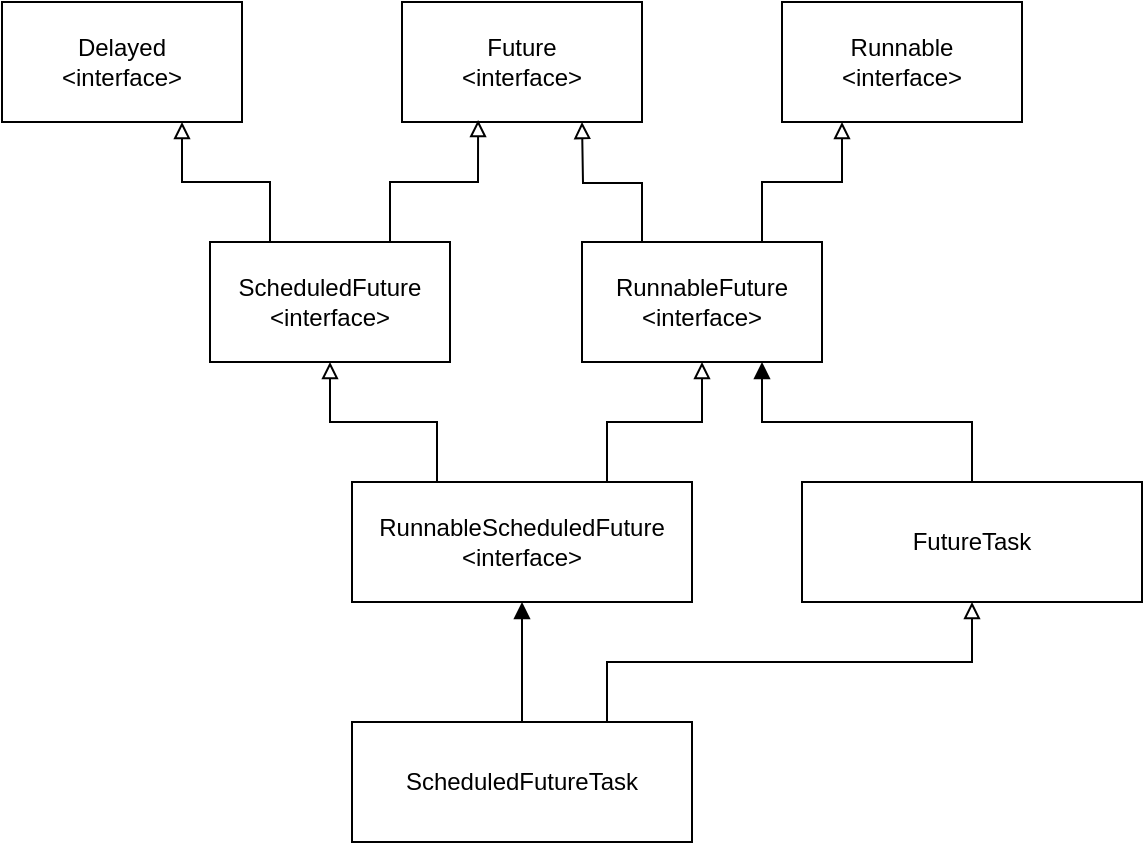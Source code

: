 <mxfile version="15.2.7" type="device"><diagram id="GyE36HR5r0_NSJblvIT3" name="第 1 页"><mxGraphModel dx="1422" dy="822" grid="1" gridSize="10" guides="1" tooltips="1" connect="1" arrows="1" fold="1" page="1" pageScale="1" pageWidth="827" pageHeight="1169" math="0" shadow="0"><root><mxCell id="0"/><mxCell id="1" parent="0"/><mxCell id="XuWU_Wml0f8_Mqa-9HNm-1" value="Future&lt;br&gt;&amp;lt;interface&amp;gt;" style="rounded=0;whiteSpace=wrap;html=1;" vertex="1" parent="1"><mxGeometry x="390" y="110" width="120" height="60" as="geometry"/></mxCell><mxCell id="XuWU_Wml0f8_Mqa-9HNm-2" value="Runnable&lt;br&gt;&amp;lt;interface&amp;gt;" style="rounded=0;whiteSpace=wrap;html=1;" vertex="1" parent="1"><mxGeometry x="580" y="110" width="120" height="60" as="geometry"/></mxCell><mxCell id="XuWU_Wml0f8_Mqa-9HNm-5" style="edgeStyle=orthogonalEdgeStyle;rounded=0;orthogonalLoop=1;jettySize=auto;html=1;exitX=0.25;exitY=0;exitDx=0;exitDy=0;endArrow=block;endFill=0;" edge="1" parent="1" source="XuWU_Wml0f8_Mqa-9HNm-4"><mxGeometry relative="1" as="geometry"><mxPoint x="480" y="170" as="targetPoint"/></mxGeometry></mxCell><mxCell id="XuWU_Wml0f8_Mqa-9HNm-6" style="edgeStyle=orthogonalEdgeStyle;rounded=0;orthogonalLoop=1;jettySize=auto;html=1;exitX=0.75;exitY=0;exitDx=0;exitDy=0;entryX=0.25;entryY=1;entryDx=0;entryDy=0;endArrow=block;endFill=0;" edge="1" parent="1" source="XuWU_Wml0f8_Mqa-9HNm-4" target="XuWU_Wml0f8_Mqa-9HNm-2"><mxGeometry relative="1" as="geometry"/></mxCell><mxCell id="XuWU_Wml0f8_Mqa-9HNm-4" value="RunnableFuture&lt;br&gt;&amp;lt;interface&amp;gt;" style="rounded=0;whiteSpace=wrap;html=1;" vertex="1" parent="1"><mxGeometry x="480" y="230" width="120" height="60" as="geometry"/></mxCell><mxCell id="XuWU_Wml0f8_Mqa-9HNm-7" value="Delayed&lt;br&gt;&amp;lt;interface&amp;gt;" style="rounded=0;whiteSpace=wrap;html=1;" vertex="1" parent="1"><mxGeometry x="190" y="110" width="120" height="60" as="geometry"/></mxCell><mxCell id="XuWU_Wml0f8_Mqa-9HNm-9" style="edgeStyle=orthogonalEdgeStyle;rounded=0;orthogonalLoop=1;jettySize=auto;html=1;exitX=0.75;exitY=0;exitDx=0;exitDy=0;entryX=0.317;entryY=0.983;entryDx=0;entryDy=0;entryPerimeter=0;endArrow=block;endFill=0;" edge="1" parent="1" source="XuWU_Wml0f8_Mqa-9HNm-8" target="XuWU_Wml0f8_Mqa-9HNm-1"><mxGeometry relative="1" as="geometry"/></mxCell><mxCell id="XuWU_Wml0f8_Mqa-9HNm-10" style="edgeStyle=orthogonalEdgeStyle;rounded=0;orthogonalLoop=1;jettySize=auto;html=1;exitX=0.25;exitY=0;exitDx=0;exitDy=0;entryX=0.75;entryY=1;entryDx=0;entryDy=0;endArrow=block;endFill=0;" edge="1" parent="1" source="XuWU_Wml0f8_Mqa-9HNm-8" target="XuWU_Wml0f8_Mqa-9HNm-7"><mxGeometry relative="1" as="geometry"/></mxCell><mxCell id="XuWU_Wml0f8_Mqa-9HNm-8" value="ScheduledFuture&lt;br&gt;&amp;lt;interface&amp;gt;" style="rounded=0;whiteSpace=wrap;html=1;" vertex="1" parent="1"><mxGeometry x="294" y="230" width="120" height="60" as="geometry"/></mxCell><mxCell id="XuWU_Wml0f8_Mqa-9HNm-12" style="edgeStyle=orthogonalEdgeStyle;rounded=0;orthogonalLoop=1;jettySize=auto;html=1;exitX=0.25;exitY=0;exitDx=0;exitDy=0;entryX=0.5;entryY=1;entryDx=0;entryDy=0;endArrow=block;endFill=0;" edge="1" parent="1" source="XuWU_Wml0f8_Mqa-9HNm-11" target="XuWU_Wml0f8_Mqa-9HNm-8"><mxGeometry relative="1" as="geometry"/></mxCell><mxCell id="XuWU_Wml0f8_Mqa-9HNm-13" style="edgeStyle=orthogonalEdgeStyle;rounded=0;orthogonalLoop=1;jettySize=auto;html=1;exitX=0.75;exitY=0;exitDx=0;exitDy=0;entryX=0.5;entryY=1;entryDx=0;entryDy=0;endArrow=block;endFill=0;" edge="1" parent="1" source="XuWU_Wml0f8_Mqa-9HNm-11" target="XuWU_Wml0f8_Mqa-9HNm-4"><mxGeometry relative="1" as="geometry"/></mxCell><mxCell id="XuWU_Wml0f8_Mqa-9HNm-11" value="RunnableScheduledFuture&lt;br&gt;&amp;lt;interface&amp;gt;" style="rounded=0;whiteSpace=wrap;html=1;" vertex="1" parent="1"><mxGeometry x="365" y="350" width="170" height="60" as="geometry"/></mxCell><mxCell id="XuWU_Wml0f8_Mqa-9HNm-15" style="edgeStyle=orthogonalEdgeStyle;rounded=0;orthogonalLoop=1;jettySize=auto;html=1;exitX=0.5;exitY=0;exitDx=0;exitDy=0;entryX=0.5;entryY=1;entryDx=0;entryDy=0;endArrow=block;endFill=1;" edge="1" parent="1" source="XuWU_Wml0f8_Mqa-9HNm-14" target="XuWU_Wml0f8_Mqa-9HNm-11"><mxGeometry relative="1" as="geometry"/></mxCell><mxCell id="XuWU_Wml0f8_Mqa-9HNm-18" style="edgeStyle=orthogonalEdgeStyle;rounded=0;orthogonalLoop=1;jettySize=auto;html=1;exitX=0.75;exitY=0;exitDx=0;exitDy=0;entryX=0.5;entryY=1;entryDx=0;entryDy=0;endArrow=block;endFill=0;" edge="1" parent="1" source="XuWU_Wml0f8_Mqa-9HNm-14" target="XuWU_Wml0f8_Mqa-9HNm-16"><mxGeometry relative="1" as="geometry"/></mxCell><mxCell id="XuWU_Wml0f8_Mqa-9HNm-14" value="ScheduledFutureTask" style="rounded=0;whiteSpace=wrap;html=1;" vertex="1" parent="1"><mxGeometry x="365" y="470" width="170" height="60" as="geometry"/></mxCell><mxCell id="XuWU_Wml0f8_Mqa-9HNm-17" style="edgeStyle=orthogonalEdgeStyle;rounded=0;orthogonalLoop=1;jettySize=auto;html=1;exitX=0.5;exitY=0;exitDx=0;exitDy=0;entryX=0.75;entryY=1;entryDx=0;entryDy=0;endArrow=block;endFill=1;" edge="1" parent="1" source="XuWU_Wml0f8_Mqa-9HNm-16" target="XuWU_Wml0f8_Mqa-9HNm-4"><mxGeometry relative="1" as="geometry"/></mxCell><mxCell id="XuWU_Wml0f8_Mqa-9HNm-16" value="FutureTask" style="rounded=0;whiteSpace=wrap;html=1;" vertex="1" parent="1"><mxGeometry x="590" y="350" width="170" height="60" as="geometry"/></mxCell></root></mxGraphModel></diagram></mxfile>